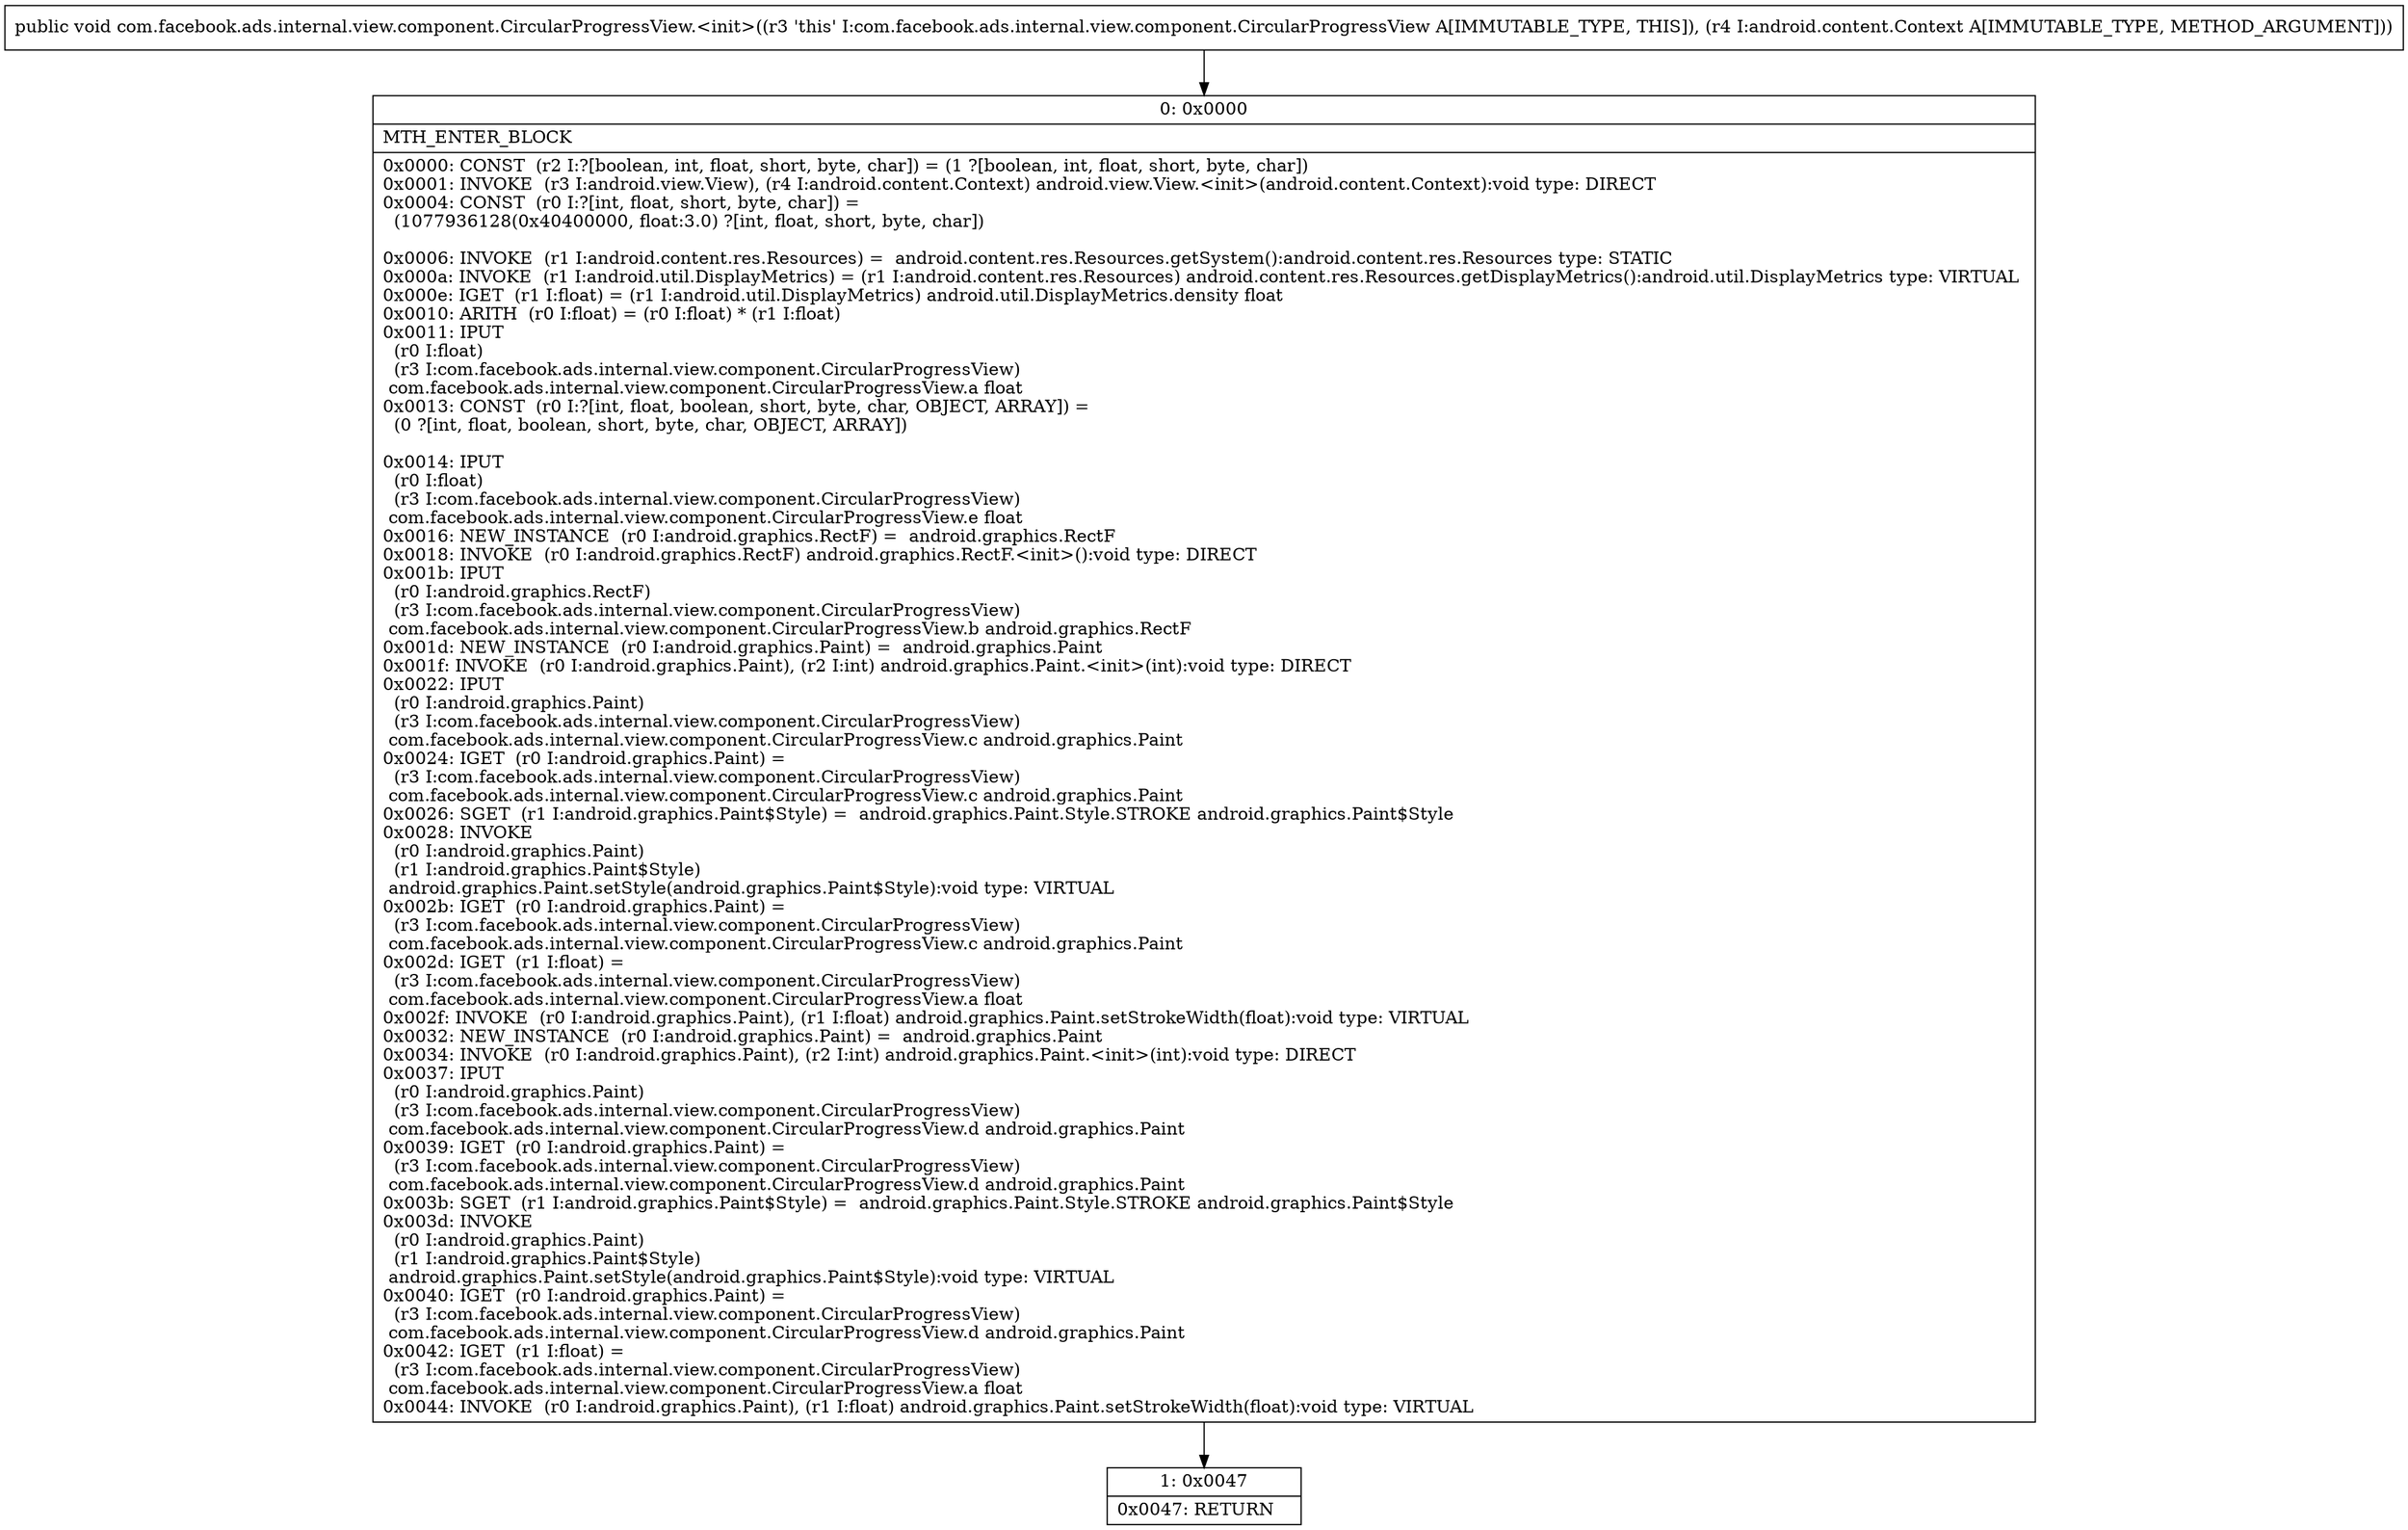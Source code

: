 digraph "CFG forcom.facebook.ads.internal.view.component.CircularProgressView.\<init\>(Landroid\/content\/Context;)V" {
Node_0 [shape=record,label="{0\:\ 0x0000|MTH_ENTER_BLOCK\l|0x0000: CONST  (r2 I:?[boolean, int, float, short, byte, char]) = (1 ?[boolean, int, float, short, byte, char]) \l0x0001: INVOKE  (r3 I:android.view.View), (r4 I:android.content.Context) android.view.View.\<init\>(android.content.Context):void type: DIRECT \l0x0004: CONST  (r0 I:?[int, float, short, byte, char]) = \l  (1077936128(0x40400000, float:3.0) ?[int, float, short, byte, char])\l \l0x0006: INVOKE  (r1 I:android.content.res.Resources) =  android.content.res.Resources.getSystem():android.content.res.Resources type: STATIC \l0x000a: INVOKE  (r1 I:android.util.DisplayMetrics) = (r1 I:android.content.res.Resources) android.content.res.Resources.getDisplayMetrics():android.util.DisplayMetrics type: VIRTUAL \l0x000e: IGET  (r1 I:float) = (r1 I:android.util.DisplayMetrics) android.util.DisplayMetrics.density float \l0x0010: ARITH  (r0 I:float) = (r0 I:float) * (r1 I:float) \l0x0011: IPUT  \l  (r0 I:float)\l  (r3 I:com.facebook.ads.internal.view.component.CircularProgressView)\l com.facebook.ads.internal.view.component.CircularProgressView.a float \l0x0013: CONST  (r0 I:?[int, float, boolean, short, byte, char, OBJECT, ARRAY]) = \l  (0 ?[int, float, boolean, short, byte, char, OBJECT, ARRAY])\l \l0x0014: IPUT  \l  (r0 I:float)\l  (r3 I:com.facebook.ads.internal.view.component.CircularProgressView)\l com.facebook.ads.internal.view.component.CircularProgressView.e float \l0x0016: NEW_INSTANCE  (r0 I:android.graphics.RectF) =  android.graphics.RectF \l0x0018: INVOKE  (r0 I:android.graphics.RectF) android.graphics.RectF.\<init\>():void type: DIRECT \l0x001b: IPUT  \l  (r0 I:android.graphics.RectF)\l  (r3 I:com.facebook.ads.internal.view.component.CircularProgressView)\l com.facebook.ads.internal.view.component.CircularProgressView.b android.graphics.RectF \l0x001d: NEW_INSTANCE  (r0 I:android.graphics.Paint) =  android.graphics.Paint \l0x001f: INVOKE  (r0 I:android.graphics.Paint), (r2 I:int) android.graphics.Paint.\<init\>(int):void type: DIRECT \l0x0022: IPUT  \l  (r0 I:android.graphics.Paint)\l  (r3 I:com.facebook.ads.internal.view.component.CircularProgressView)\l com.facebook.ads.internal.view.component.CircularProgressView.c android.graphics.Paint \l0x0024: IGET  (r0 I:android.graphics.Paint) = \l  (r3 I:com.facebook.ads.internal.view.component.CircularProgressView)\l com.facebook.ads.internal.view.component.CircularProgressView.c android.graphics.Paint \l0x0026: SGET  (r1 I:android.graphics.Paint$Style) =  android.graphics.Paint.Style.STROKE android.graphics.Paint$Style \l0x0028: INVOKE  \l  (r0 I:android.graphics.Paint)\l  (r1 I:android.graphics.Paint$Style)\l android.graphics.Paint.setStyle(android.graphics.Paint$Style):void type: VIRTUAL \l0x002b: IGET  (r0 I:android.graphics.Paint) = \l  (r3 I:com.facebook.ads.internal.view.component.CircularProgressView)\l com.facebook.ads.internal.view.component.CircularProgressView.c android.graphics.Paint \l0x002d: IGET  (r1 I:float) = \l  (r3 I:com.facebook.ads.internal.view.component.CircularProgressView)\l com.facebook.ads.internal.view.component.CircularProgressView.a float \l0x002f: INVOKE  (r0 I:android.graphics.Paint), (r1 I:float) android.graphics.Paint.setStrokeWidth(float):void type: VIRTUAL \l0x0032: NEW_INSTANCE  (r0 I:android.graphics.Paint) =  android.graphics.Paint \l0x0034: INVOKE  (r0 I:android.graphics.Paint), (r2 I:int) android.graphics.Paint.\<init\>(int):void type: DIRECT \l0x0037: IPUT  \l  (r0 I:android.graphics.Paint)\l  (r3 I:com.facebook.ads.internal.view.component.CircularProgressView)\l com.facebook.ads.internal.view.component.CircularProgressView.d android.graphics.Paint \l0x0039: IGET  (r0 I:android.graphics.Paint) = \l  (r3 I:com.facebook.ads.internal.view.component.CircularProgressView)\l com.facebook.ads.internal.view.component.CircularProgressView.d android.graphics.Paint \l0x003b: SGET  (r1 I:android.graphics.Paint$Style) =  android.graphics.Paint.Style.STROKE android.graphics.Paint$Style \l0x003d: INVOKE  \l  (r0 I:android.graphics.Paint)\l  (r1 I:android.graphics.Paint$Style)\l android.graphics.Paint.setStyle(android.graphics.Paint$Style):void type: VIRTUAL \l0x0040: IGET  (r0 I:android.graphics.Paint) = \l  (r3 I:com.facebook.ads.internal.view.component.CircularProgressView)\l com.facebook.ads.internal.view.component.CircularProgressView.d android.graphics.Paint \l0x0042: IGET  (r1 I:float) = \l  (r3 I:com.facebook.ads.internal.view.component.CircularProgressView)\l com.facebook.ads.internal.view.component.CircularProgressView.a float \l0x0044: INVOKE  (r0 I:android.graphics.Paint), (r1 I:float) android.graphics.Paint.setStrokeWidth(float):void type: VIRTUAL \l}"];
Node_1 [shape=record,label="{1\:\ 0x0047|0x0047: RETURN   \l}"];
MethodNode[shape=record,label="{public void com.facebook.ads.internal.view.component.CircularProgressView.\<init\>((r3 'this' I:com.facebook.ads.internal.view.component.CircularProgressView A[IMMUTABLE_TYPE, THIS]), (r4 I:android.content.Context A[IMMUTABLE_TYPE, METHOD_ARGUMENT])) }"];
MethodNode -> Node_0;
Node_0 -> Node_1;
}

